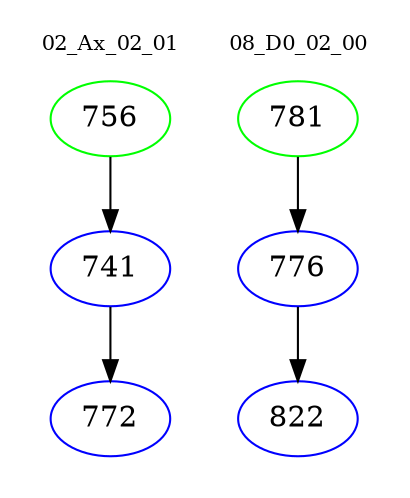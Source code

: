 digraph{
subgraph cluster_0 {
color = white
label = "02_Ax_02_01";
fontsize=10;
T0_756 [label="756", color="green"]
T0_756 -> T0_741 [color="black"]
T0_741 [label="741", color="blue"]
T0_741 -> T0_772 [color="black"]
T0_772 [label="772", color="blue"]
}
subgraph cluster_1 {
color = white
label = "08_D0_02_00";
fontsize=10;
T1_781 [label="781", color="green"]
T1_781 -> T1_776 [color="black"]
T1_776 [label="776", color="blue"]
T1_776 -> T1_822 [color="black"]
T1_822 [label="822", color="blue"]
}
}
